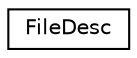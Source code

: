 digraph "圖形化之類別階層"
{
  edge [fontname="Helvetica",fontsize="10",labelfontname="Helvetica",labelfontsize="10"];
  node [fontname="Helvetica",fontsize="10",shape=record];
  rankdir="LR";
  Node1 [label="FileDesc",height=0.2,width=0.4,color="black", fillcolor="white", style="filled",URL="$struct_file_desc.html"];
}
